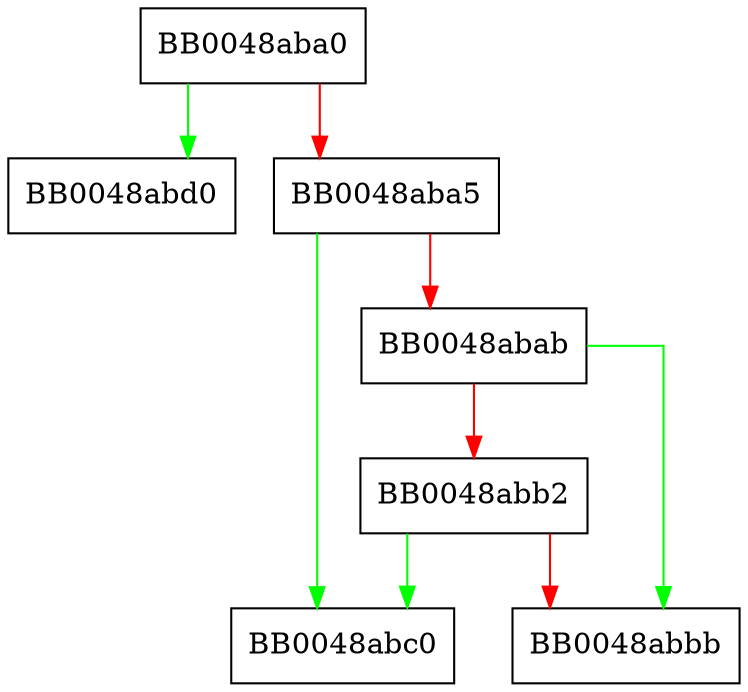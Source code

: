 digraph SSL_set_async_callback_arg {
  node [shape="box"];
  graph [splines=ortho];
  BB0048aba0 -> BB0048abd0 [color="green"];
  BB0048aba0 -> BB0048aba5 [color="red"];
  BB0048aba5 -> BB0048abc0 [color="green"];
  BB0048aba5 -> BB0048abab [color="red"];
  BB0048abab -> BB0048abbb [color="green"];
  BB0048abab -> BB0048abb2 [color="red"];
  BB0048abb2 -> BB0048abc0 [color="green"];
  BB0048abb2 -> BB0048abbb [color="red"];
}